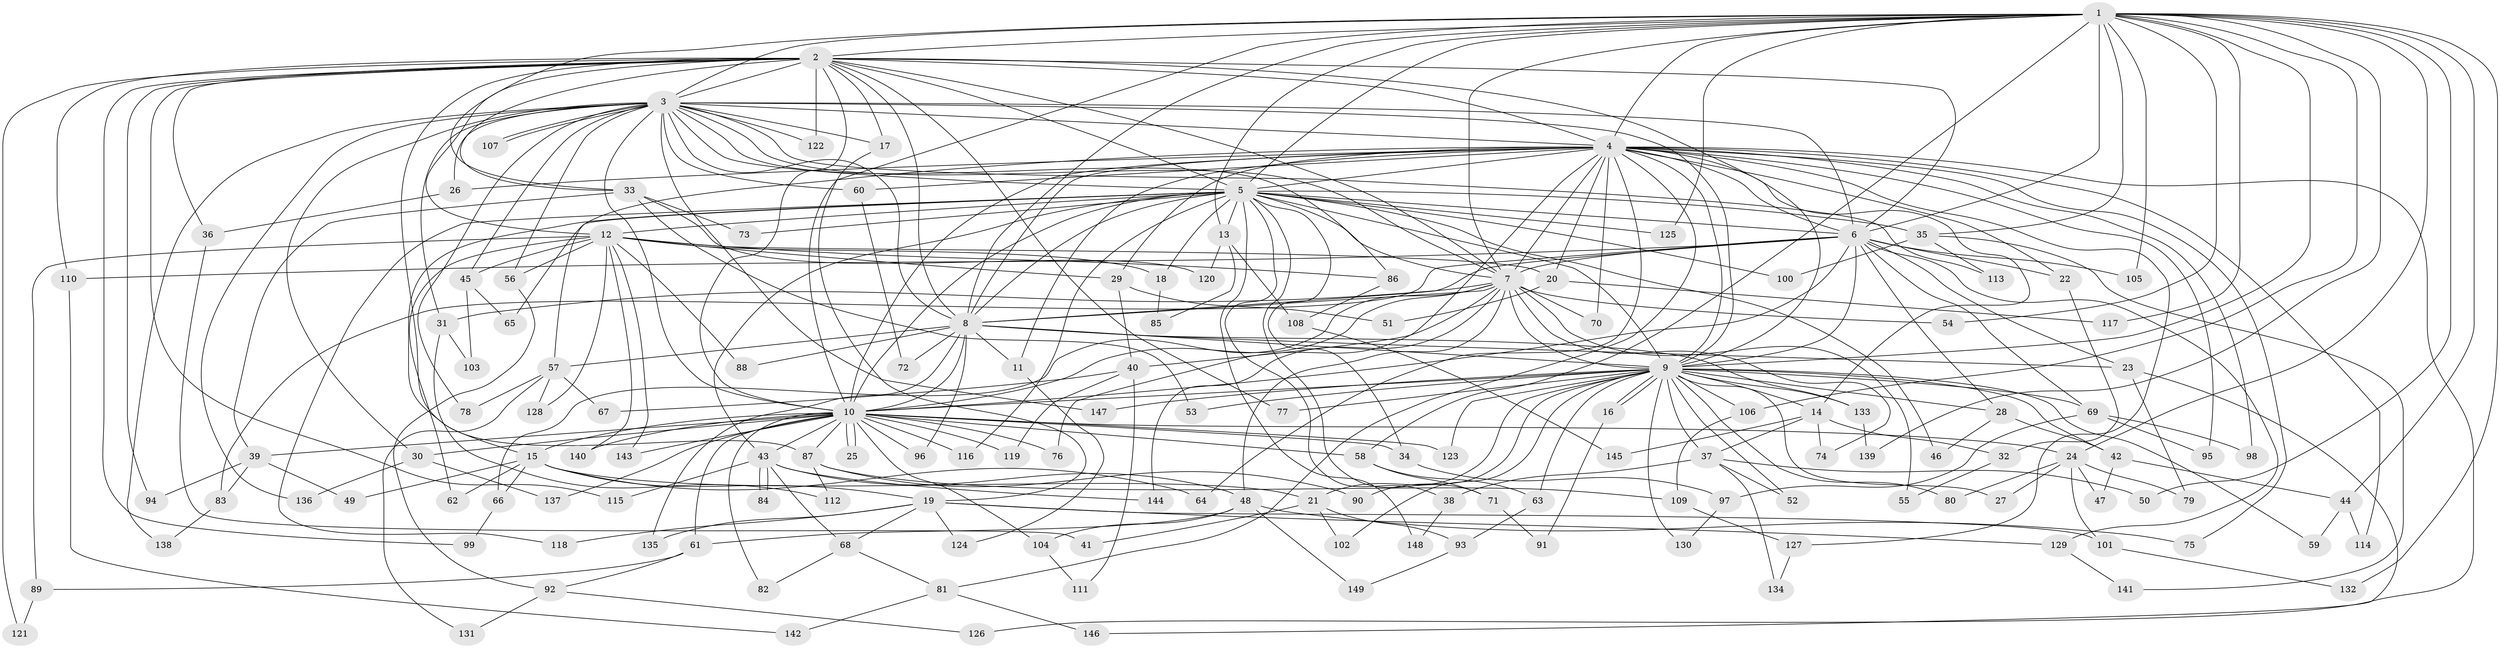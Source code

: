 // coarse degree distribution, {40: 0.008695652173913044, 17: 0.017391304347826087, 36: 0.008695652173913044, 27: 0.008695652173913044, 14: 0.017391304347826087, 16: 0.008695652173913044, 29: 0.008695652173913044, 3: 0.1565217391304348, 5: 0.043478260869565216, 6: 0.02608695652173913, 11: 0.017391304347826087, 2: 0.5391304347826087, 8: 0.017391304347826087, 4: 0.11304347826086956, 7: 0.008695652173913044}
// Generated by graph-tools (version 1.1) at 2025/23/03/03/25 07:23:43]
// undirected, 149 vertices, 323 edges
graph export_dot {
graph [start="1"]
  node [color=gray90,style=filled];
  1;
  2;
  3;
  4;
  5;
  6;
  7;
  8;
  9;
  10;
  11;
  12;
  13;
  14;
  15;
  16;
  17;
  18;
  19;
  20;
  21;
  22;
  23;
  24;
  25;
  26;
  27;
  28;
  29;
  30;
  31;
  32;
  33;
  34;
  35;
  36;
  37;
  38;
  39;
  40;
  41;
  42;
  43;
  44;
  45;
  46;
  47;
  48;
  49;
  50;
  51;
  52;
  53;
  54;
  55;
  56;
  57;
  58;
  59;
  60;
  61;
  62;
  63;
  64;
  65;
  66;
  67;
  68;
  69;
  70;
  71;
  72;
  73;
  74;
  75;
  76;
  77;
  78;
  79;
  80;
  81;
  82;
  83;
  84;
  85;
  86;
  87;
  88;
  89;
  90;
  91;
  92;
  93;
  94;
  95;
  96;
  97;
  98;
  99;
  100;
  101;
  102;
  103;
  104;
  105;
  106;
  107;
  108;
  109;
  110;
  111;
  112;
  113;
  114;
  115;
  116;
  117;
  118;
  119;
  120;
  121;
  122;
  123;
  124;
  125;
  126;
  127;
  128;
  129;
  130;
  131;
  132;
  133;
  134;
  135;
  136;
  137;
  138;
  139;
  140;
  141;
  142;
  143;
  144;
  145;
  146;
  147;
  148;
  149;
  1 -- 2;
  1 -- 3;
  1 -- 4;
  1 -- 5;
  1 -- 6;
  1 -- 7;
  1 -- 8;
  1 -- 9;
  1 -- 10;
  1 -- 13;
  1 -- 24;
  1 -- 33;
  1 -- 35;
  1 -- 44;
  1 -- 50;
  1 -- 54;
  1 -- 58;
  1 -- 105;
  1 -- 106;
  1 -- 117;
  1 -- 125;
  1 -- 132;
  1 -- 139;
  2 -- 3;
  2 -- 4;
  2 -- 5;
  2 -- 6;
  2 -- 7;
  2 -- 8;
  2 -- 9;
  2 -- 10;
  2 -- 12;
  2 -- 17;
  2 -- 33;
  2 -- 36;
  2 -- 77;
  2 -- 87;
  2 -- 94;
  2 -- 99;
  2 -- 110;
  2 -- 115;
  2 -- 121;
  2 -- 122;
  3 -- 4;
  3 -- 5;
  3 -- 6;
  3 -- 7;
  3 -- 8;
  3 -- 9;
  3 -- 10;
  3 -- 17;
  3 -- 26;
  3 -- 30;
  3 -- 31;
  3 -- 45;
  3 -- 56;
  3 -- 60;
  3 -- 78;
  3 -- 86;
  3 -- 107;
  3 -- 107;
  3 -- 113;
  3 -- 122;
  3 -- 136;
  3 -- 138;
  3 -- 147;
  4 -- 5;
  4 -- 6;
  4 -- 7;
  4 -- 8;
  4 -- 9;
  4 -- 10;
  4 -- 11;
  4 -- 14;
  4 -- 20;
  4 -- 22;
  4 -- 26;
  4 -- 29;
  4 -- 60;
  4 -- 64;
  4 -- 65;
  4 -- 70;
  4 -- 75;
  4 -- 76;
  4 -- 81;
  4 -- 95;
  4 -- 98;
  4 -- 114;
  4 -- 126;
  4 -- 127;
  5 -- 6;
  5 -- 7;
  5 -- 8;
  5 -- 9;
  5 -- 10;
  5 -- 12;
  5 -- 13;
  5 -- 15;
  5 -- 18;
  5 -- 34;
  5 -- 35;
  5 -- 38;
  5 -- 43;
  5 -- 46;
  5 -- 57;
  5 -- 71;
  5 -- 73;
  5 -- 100;
  5 -- 116;
  5 -- 118;
  5 -- 125;
  5 -- 148;
  6 -- 7;
  6 -- 8;
  6 -- 9;
  6 -- 10;
  6 -- 22;
  6 -- 23;
  6 -- 28;
  6 -- 69;
  6 -- 83;
  6 -- 105;
  6 -- 110;
  6 -- 129;
  7 -- 8;
  7 -- 9;
  7 -- 10;
  7 -- 31;
  7 -- 40;
  7 -- 48;
  7 -- 54;
  7 -- 55;
  7 -- 66;
  7 -- 70;
  7 -- 74;
  7 -- 144;
  8 -- 9;
  8 -- 10;
  8 -- 11;
  8 -- 23;
  8 -- 57;
  8 -- 72;
  8 -- 88;
  8 -- 96;
  8 -- 133;
  8 -- 135;
  9 -- 10;
  9 -- 14;
  9 -- 16;
  9 -- 16;
  9 -- 21;
  9 -- 27;
  9 -- 28;
  9 -- 37;
  9 -- 42;
  9 -- 52;
  9 -- 53;
  9 -- 59;
  9 -- 63;
  9 -- 69;
  9 -- 77;
  9 -- 80;
  9 -- 90;
  9 -- 102;
  9 -- 106;
  9 -- 123;
  9 -- 130;
  9 -- 133;
  9 -- 147;
  10 -- 15;
  10 -- 24;
  10 -- 25;
  10 -- 25;
  10 -- 30;
  10 -- 34;
  10 -- 39;
  10 -- 43;
  10 -- 58;
  10 -- 61;
  10 -- 76;
  10 -- 82;
  10 -- 87;
  10 -- 96;
  10 -- 104;
  10 -- 116;
  10 -- 119;
  10 -- 123;
  10 -- 137;
  10 -- 140;
  10 -- 143;
  11 -- 124;
  12 -- 18;
  12 -- 20;
  12 -- 29;
  12 -- 45;
  12 -- 56;
  12 -- 62;
  12 -- 86;
  12 -- 88;
  12 -- 89;
  12 -- 128;
  12 -- 140;
  12 -- 143;
  13 -- 85;
  13 -- 108;
  13 -- 120;
  14 -- 32;
  14 -- 37;
  14 -- 74;
  14 -- 145;
  15 -- 19;
  15 -- 21;
  15 -- 49;
  15 -- 62;
  15 -- 64;
  15 -- 66;
  16 -- 91;
  17 -- 19;
  18 -- 85;
  19 -- 68;
  19 -- 101;
  19 -- 118;
  19 -- 124;
  19 -- 129;
  19 -- 135;
  20 -- 51;
  20 -- 117;
  21 -- 41;
  21 -- 93;
  21 -- 102;
  22 -- 32;
  23 -- 79;
  23 -- 146;
  24 -- 27;
  24 -- 47;
  24 -- 79;
  24 -- 80;
  24 -- 101;
  26 -- 36;
  28 -- 42;
  28 -- 46;
  29 -- 40;
  29 -- 51;
  30 -- 136;
  30 -- 137;
  31 -- 103;
  31 -- 112;
  32 -- 55;
  33 -- 39;
  33 -- 53;
  33 -- 73;
  33 -- 120;
  34 -- 97;
  35 -- 100;
  35 -- 113;
  35 -- 141;
  36 -- 41;
  37 -- 38;
  37 -- 50;
  37 -- 52;
  37 -- 134;
  38 -- 148;
  39 -- 49;
  39 -- 83;
  39 -- 94;
  40 -- 67;
  40 -- 111;
  40 -- 119;
  42 -- 44;
  42 -- 47;
  43 -- 48;
  43 -- 68;
  43 -- 84;
  43 -- 84;
  43 -- 115;
  43 -- 144;
  44 -- 59;
  44 -- 114;
  45 -- 65;
  45 -- 103;
  48 -- 61;
  48 -- 75;
  48 -- 104;
  48 -- 149;
  56 -- 92;
  57 -- 67;
  57 -- 78;
  57 -- 128;
  57 -- 131;
  58 -- 63;
  58 -- 71;
  60 -- 72;
  61 -- 89;
  61 -- 92;
  63 -- 93;
  66 -- 99;
  68 -- 81;
  68 -- 82;
  69 -- 95;
  69 -- 97;
  69 -- 98;
  71 -- 91;
  81 -- 142;
  81 -- 146;
  83 -- 138;
  86 -- 108;
  87 -- 90;
  87 -- 109;
  87 -- 112;
  89 -- 121;
  92 -- 126;
  92 -- 131;
  93 -- 149;
  97 -- 130;
  101 -- 132;
  104 -- 111;
  106 -- 109;
  108 -- 145;
  109 -- 127;
  110 -- 142;
  127 -- 134;
  129 -- 141;
  133 -- 139;
}
